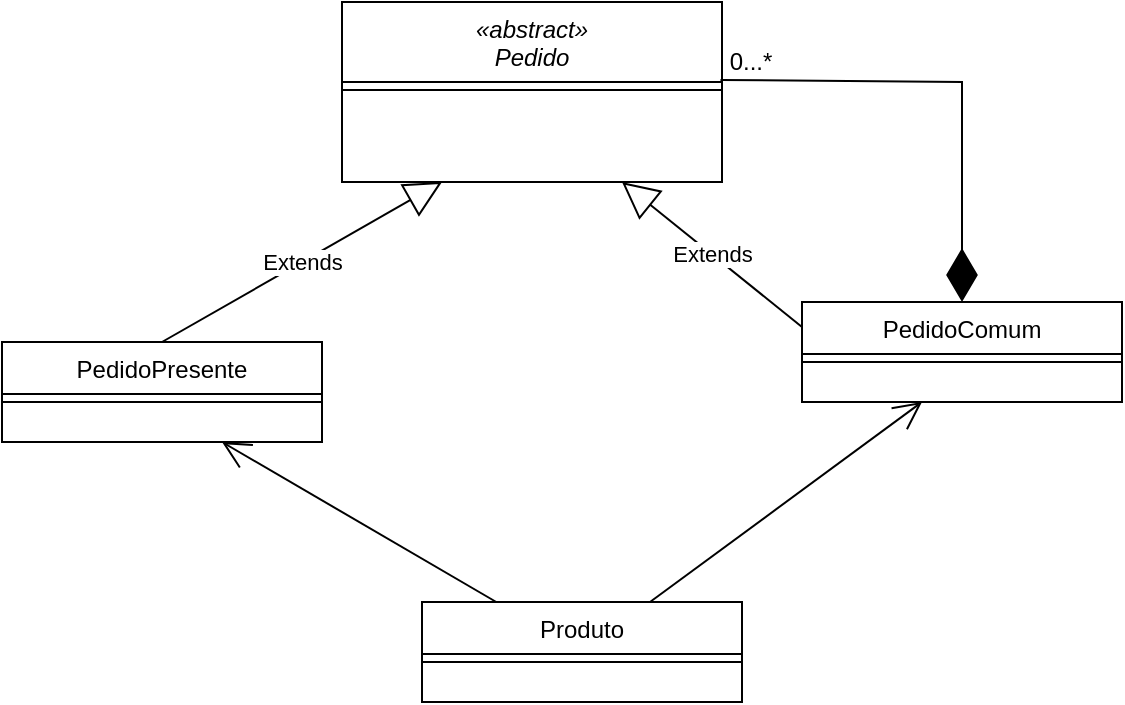 <mxfile version="20.5.3" type="github"><diagram id="C5RBs43oDa-KdzZeNtuy" name="Page-1"><mxGraphModel dx="782" dy="1641" grid="1" gridSize="10" guides="1" tooltips="1" connect="1" arrows="1" fold="1" page="1" pageScale="1" pageWidth="827" pageHeight="1169" math="0" shadow="0"><root><mxCell id="WIyWlLk6GJQsqaUBKTNV-0"/><mxCell id="WIyWlLk6GJQsqaUBKTNV-1" parent="WIyWlLk6GJQsqaUBKTNV-0"/><mxCell id="KV0z5ivdttHeX8C22bq6-24" value="«abstract»&#10;Pedido" style="swimlane;fontStyle=2;align=center;verticalAlign=top;childLayout=stackLayout;horizontal=1;startSize=40;horizontalStack=0;resizeParent=1;resizeLast=0;collapsible=1;marginBottom=0;rounded=0;shadow=0;strokeWidth=1;" parent="WIyWlLk6GJQsqaUBKTNV-1" vertex="1"><mxGeometry x="270" y="-160" width="190" height="90" as="geometry"><mxRectangle x="220" y="120" width="160" height="26" as="alternateBounds"/></mxGeometry></mxCell><mxCell id="KV0z5ivdttHeX8C22bq6-25" value="" style="line;html=1;strokeWidth=1;align=left;verticalAlign=middle;spacingTop=-1;spacingLeft=3;spacingRight=3;rotatable=0;labelPosition=right;points=[];portConstraint=eastwest;" parent="KV0z5ivdttHeX8C22bq6-24" vertex="1"><mxGeometry y="40" width="190" height="8" as="geometry"/></mxCell><mxCell id="KV0z5ivdttHeX8C22bq6-27" value="PedidoPresente" style="swimlane;fontStyle=0;align=center;verticalAlign=top;childLayout=stackLayout;horizontal=1;startSize=26;horizontalStack=0;resizeParent=1;resizeLast=0;collapsible=1;marginBottom=0;rounded=0;shadow=0;strokeWidth=1;" parent="WIyWlLk6GJQsqaUBKTNV-1" vertex="1"><mxGeometry x="100" y="10" width="160" height="50" as="geometry"><mxRectangle x="340" y="380" width="170" height="26" as="alternateBounds"/></mxGeometry></mxCell><mxCell id="KV0z5ivdttHeX8C22bq6-28" value="" style="line;html=1;strokeWidth=1;align=left;verticalAlign=middle;spacingTop=-1;spacingLeft=3;spacingRight=3;rotatable=0;labelPosition=right;points=[];portConstraint=eastwest;" parent="KV0z5ivdttHeX8C22bq6-27" vertex="1"><mxGeometry y="26" width="160" height="8" as="geometry"/></mxCell><mxCell id="tobWc8koMXp2xs6V4vx_-1" value="Produto" style="swimlane;fontStyle=0;align=center;verticalAlign=top;childLayout=stackLayout;horizontal=1;startSize=26;horizontalStack=0;resizeParent=1;resizeLast=0;collapsible=1;marginBottom=0;rounded=0;shadow=0;strokeWidth=1;" parent="WIyWlLk6GJQsqaUBKTNV-1" vertex="1"><mxGeometry x="310" y="140" width="160" height="50" as="geometry"><mxRectangle x="340" y="380" width="170" height="26" as="alternateBounds"/></mxGeometry></mxCell><mxCell id="tobWc8koMXp2xs6V4vx_-2" value="" style="line;html=1;strokeWidth=1;align=left;verticalAlign=middle;spacingTop=-1;spacingLeft=3;spacingRight=3;rotatable=0;labelPosition=right;points=[];portConstraint=eastwest;" parent="tobWc8koMXp2xs6V4vx_-1" vertex="1"><mxGeometry y="26" width="160" height="8" as="geometry"/></mxCell><mxCell id="GyqqVdLN4Z889dI9ftXp-0" value="PedidoComum" style="swimlane;fontStyle=0;align=center;verticalAlign=top;childLayout=stackLayout;horizontal=1;startSize=26;horizontalStack=0;resizeParent=1;resizeLast=0;collapsible=1;marginBottom=0;rounded=0;shadow=0;strokeWidth=1;" parent="WIyWlLk6GJQsqaUBKTNV-1" vertex="1"><mxGeometry x="500" y="-10" width="160" height="50" as="geometry"><mxRectangle x="340" y="380" width="170" height="26" as="alternateBounds"/></mxGeometry></mxCell><mxCell id="GyqqVdLN4Z889dI9ftXp-1" value="" style="line;html=1;strokeWidth=1;align=left;verticalAlign=middle;spacingTop=-1;spacingLeft=3;spacingRight=3;rotatable=0;labelPosition=right;points=[];portConstraint=eastwest;" parent="GyqqVdLN4Z889dI9ftXp-0" vertex="1"><mxGeometry y="26" width="160" height="8" as="geometry"/></mxCell><mxCell id="GyqqVdLN4Z889dI9ftXp-3" value="" style="endArrow=diamondThin;endFill=1;endSize=24;html=1;rounded=0;exitX=0.996;exitY=0.433;exitDx=0;exitDy=0;exitPerimeter=0;" parent="WIyWlLk6GJQsqaUBKTNV-1" source="KV0z5ivdttHeX8C22bq6-24" target="GyqqVdLN4Z889dI9ftXp-0" edge="1"><mxGeometry width="160" relative="1" as="geometry"><mxPoint x="490" y="-120" as="sourcePoint"/><mxPoint x="650" y="-120" as="targetPoint"/><Array as="points"><mxPoint x="580" y="-120"/></Array></mxGeometry></mxCell><mxCell id="GyqqVdLN4Z889dI9ftXp-5" value="Extends" style="endArrow=block;endSize=16;endFill=0;html=1;rounded=0;exitX=0;exitY=0.25;exitDx=0;exitDy=0;" parent="WIyWlLk6GJQsqaUBKTNV-1" source="GyqqVdLN4Z889dI9ftXp-0" edge="1"><mxGeometry width="160" relative="1" as="geometry"><mxPoint x="400" y="-30" as="sourcePoint"/><mxPoint x="410" y="-70" as="targetPoint"/></mxGeometry></mxCell><mxCell id="GyqqVdLN4Z889dI9ftXp-6" value="Extends" style="endArrow=block;endSize=16;endFill=0;html=1;rounded=0;exitX=0.5;exitY=0;exitDx=0;exitDy=0;" parent="WIyWlLk6GJQsqaUBKTNV-1" source="KV0z5ivdttHeX8C22bq6-27" edge="1"><mxGeometry width="160" relative="1" as="geometry"><mxPoint x="290" y="-17.5" as="sourcePoint"/><mxPoint x="320" y="-70" as="targetPoint"/></mxGeometry></mxCell><mxCell id="GyqqVdLN4Z889dI9ftXp-8" value="" style="endArrow=open;endFill=1;endSize=12;html=1;rounded=0;" parent="WIyWlLk6GJQsqaUBKTNV-1" source="tobWc8koMXp2xs6V4vx_-1" edge="1"><mxGeometry width="160" relative="1" as="geometry"><mxPoint x="170" y="120" as="sourcePoint"/><mxPoint x="210" y="60" as="targetPoint"/></mxGeometry></mxCell><mxCell id="GyqqVdLN4Z889dI9ftXp-10" value="" style="endArrow=open;endFill=1;endSize=12;html=1;rounded=0;" parent="WIyWlLk6GJQsqaUBKTNV-1" source="tobWc8koMXp2xs6V4vx_-1" edge="1"><mxGeometry width="160" relative="1" as="geometry"><mxPoint x="697.143" y="120" as="sourcePoint"/><mxPoint x="560" y="40" as="targetPoint"/></mxGeometry></mxCell><mxCell id="GyqqVdLN4Z889dI9ftXp-11" value="0...*" style="text;html=1;align=center;verticalAlign=middle;resizable=0;points=[];autosize=1;strokeColor=none;fillColor=none;" parent="WIyWlLk6GJQsqaUBKTNV-1" vertex="1"><mxGeometry x="454" y="-145" width="40" height="30" as="geometry"/></mxCell></root></mxGraphModel></diagram></mxfile>
